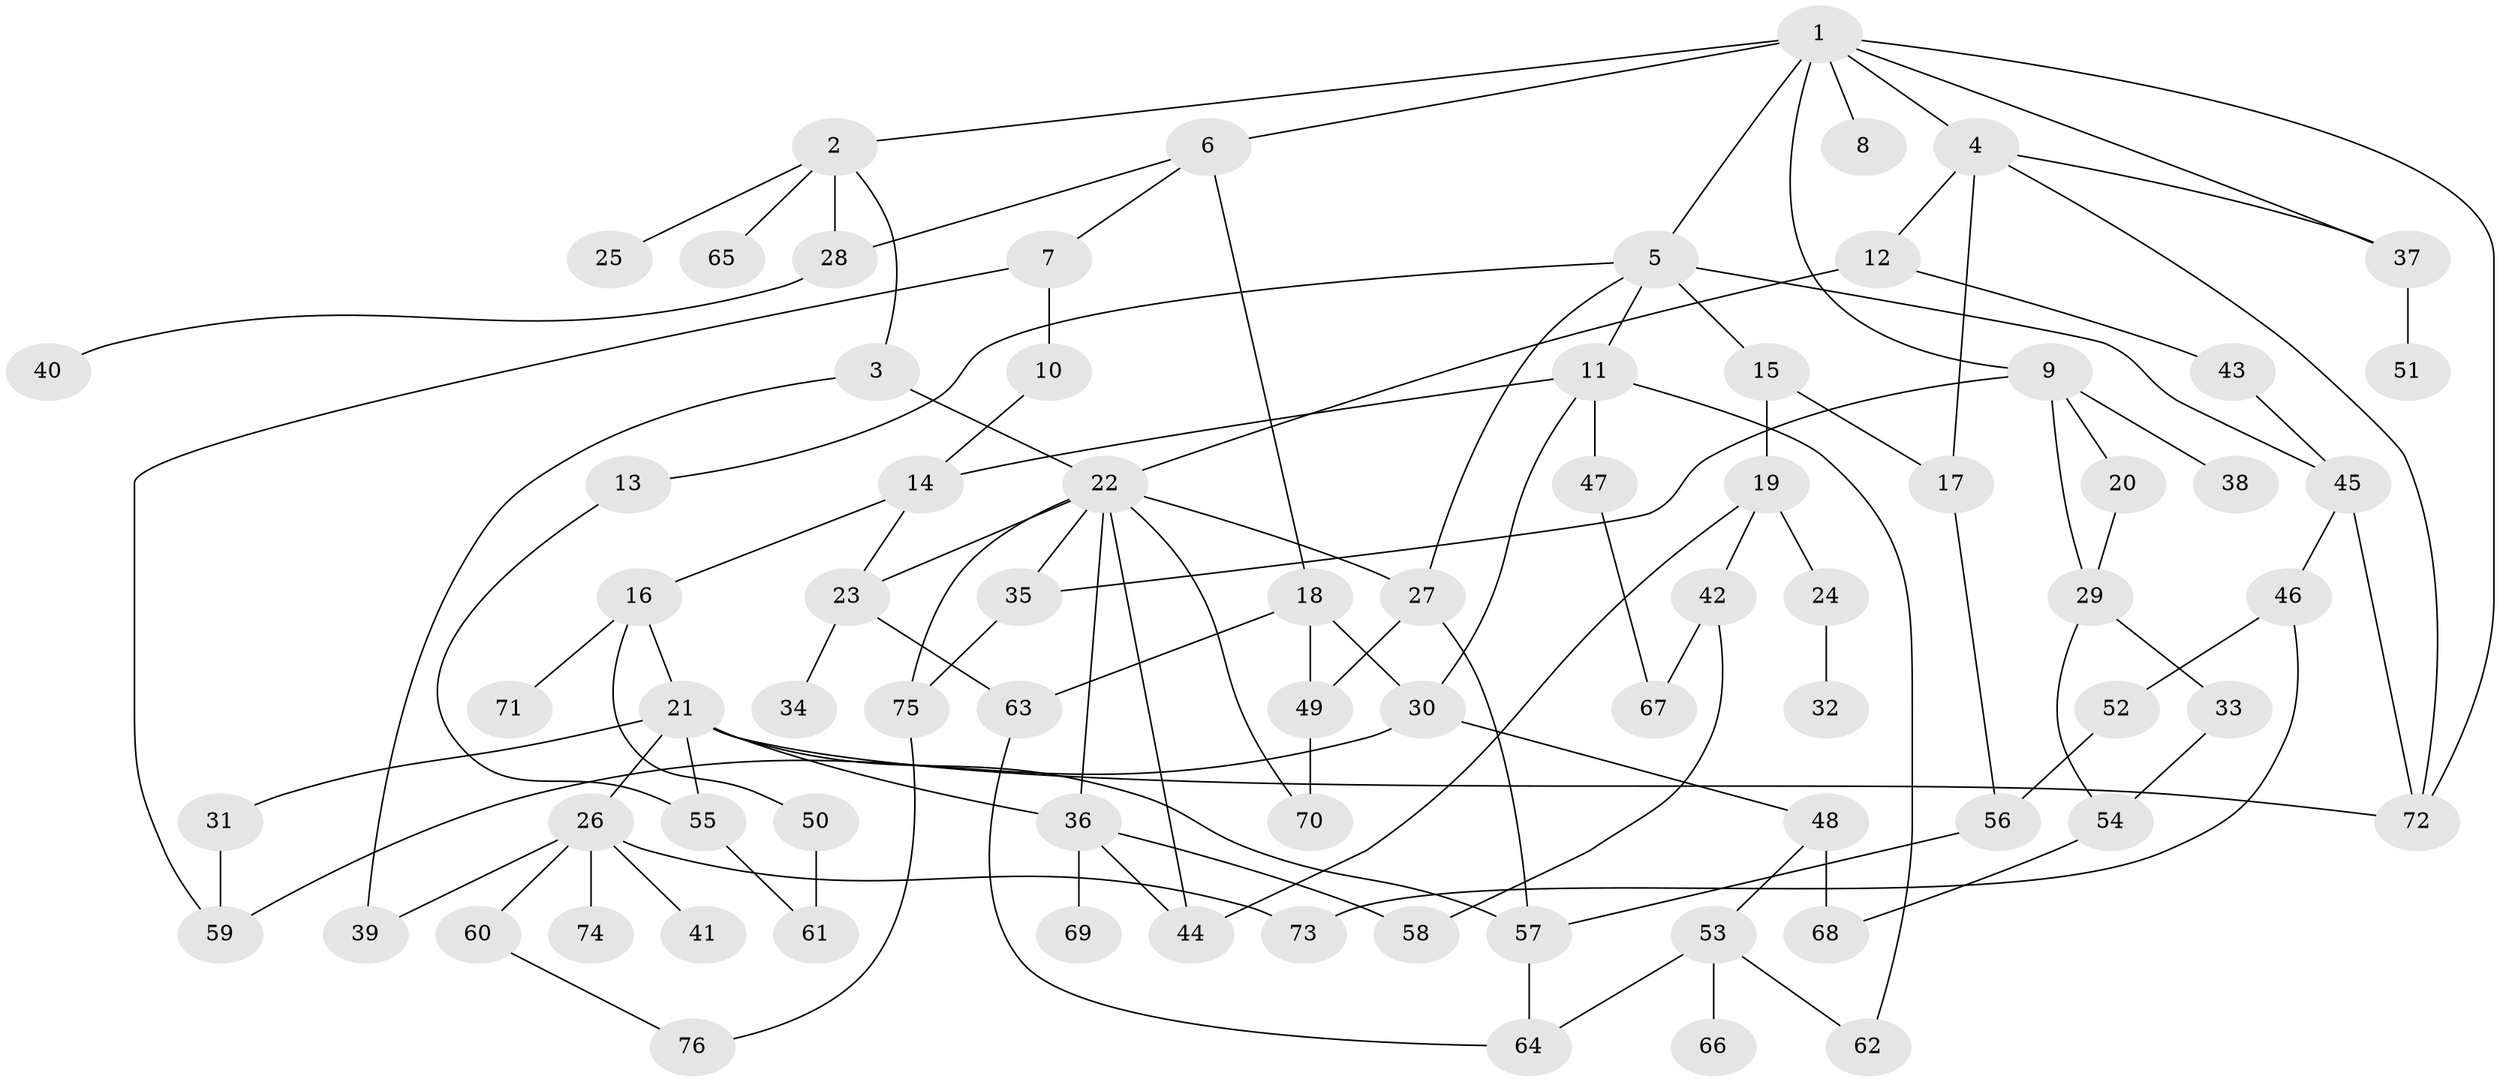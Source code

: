 // coarse degree distribution, {1: 0.18421052631578946, 10: 0.02631578947368421, 6: 0.07894736842105263, 4: 0.21052631578947367, 3: 0.15789473684210525, 5: 0.10526315789473684, 2: 0.15789473684210525, 7: 0.07894736842105263}
// Generated by graph-tools (version 1.1) at 2025/48/03/06/25 01:48:57]
// undirected, 76 vertices, 113 edges
graph export_dot {
graph [start="1"]
  node [color=gray90,style=filled];
  1;
  2;
  3;
  4;
  5;
  6;
  7;
  8;
  9;
  10;
  11;
  12;
  13;
  14;
  15;
  16;
  17;
  18;
  19;
  20;
  21;
  22;
  23;
  24;
  25;
  26;
  27;
  28;
  29;
  30;
  31;
  32;
  33;
  34;
  35;
  36;
  37;
  38;
  39;
  40;
  41;
  42;
  43;
  44;
  45;
  46;
  47;
  48;
  49;
  50;
  51;
  52;
  53;
  54;
  55;
  56;
  57;
  58;
  59;
  60;
  61;
  62;
  63;
  64;
  65;
  66;
  67;
  68;
  69;
  70;
  71;
  72;
  73;
  74;
  75;
  76;
  1 -- 2;
  1 -- 4;
  1 -- 5;
  1 -- 6;
  1 -- 8;
  1 -- 9;
  1 -- 37;
  1 -- 72;
  2 -- 3;
  2 -- 25;
  2 -- 28;
  2 -- 65;
  3 -- 22;
  3 -- 39;
  4 -- 12;
  4 -- 17;
  4 -- 72;
  4 -- 37;
  5 -- 11;
  5 -- 13;
  5 -- 15;
  5 -- 45;
  5 -- 27;
  6 -- 7;
  6 -- 18;
  6 -- 28;
  7 -- 10;
  7 -- 59;
  9 -- 20;
  9 -- 38;
  9 -- 35;
  9 -- 29;
  10 -- 14;
  11 -- 47;
  11 -- 62;
  11 -- 30;
  11 -- 14;
  12 -- 22;
  12 -- 43;
  13 -- 55;
  14 -- 16;
  14 -- 23;
  15 -- 17;
  15 -- 19;
  16 -- 21;
  16 -- 50;
  16 -- 71;
  17 -- 56;
  18 -- 30;
  18 -- 49;
  18 -- 63;
  19 -- 24;
  19 -- 42;
  19 -- 44;
  20 -- 29;
  21 -- 26;
  21 -- 31;
  21 -- 36;
  21 -- 57;
  21 -- 72;
  21 -- 55;
  22 -- 27;
  22 -- 35;
  22 -- 75;
  22 -- 36;
  22 -- 23;
  22 -- 70;
  22 -- 44;
  23 -- 34;
  23 -- 63;
  24 -- 32;
  26 -- 39;
  26 -- 41;
  26 -- 60;
  26 -- 73;
  26 -- 74;
  27 -- 57;
  27 -- 49;
  28 -- 40;
  29 -- 33;
  29 -- 54;
  30 -- 48;
  30 -- 59;
  31 -- 59;
  33 -- 54;
  35 -- 75;
  36 -- 58;
  36 -- 69;
  36 -- 44;
  37 -- 51;
  42 -- 58;
  42 -- 67;
  43 -- 45;
  45 -- 46;
  45 -- 72;
  46 -- 52;
  46 -- 73;
  47 -- 67;
  48 -- 53;
  48 -- 68;
  49 -- 70;
  50 -- 61;
  52 -- 56;
  53 -- 66;
  53 -- 64;
  53 -- 62;
  54 -- 68;
  55 -- 61;
  56 -- 57;
  57 -- 64;
  60 -- 76;
  63 -- 64;
  75 -- 76;
}
